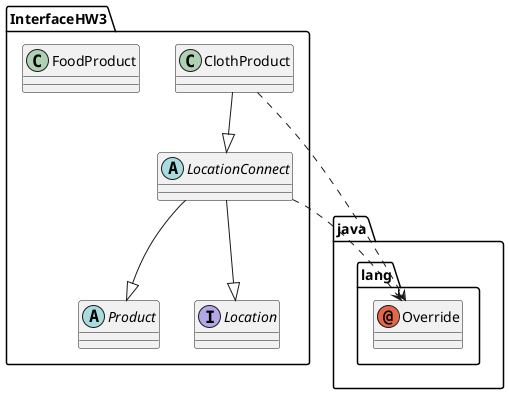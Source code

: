 @startuml
abstract class InterfaceHW3.LocationConnect
abstract class InterfaceHW3.Product
annotation java.lang.Override
class InterfaceHW3.ClothProduct
class InterfaceHW3.FoodProduct
interface InterfaceHW3.Location
InterfaceHW3.LocationConnect --|> InterfaceHW3.Product
InterfaceHW3.LocationConnect ..> java.lang.Override
InterfaceHW3.LocationConnect --|> InterfaceHW3.Location
InterfaceHW3.ClothProduct --|> InterfaceHW3.LocationConnect
InterfaceHW3.ClothProduct ..> java.lang.Override
@enduml